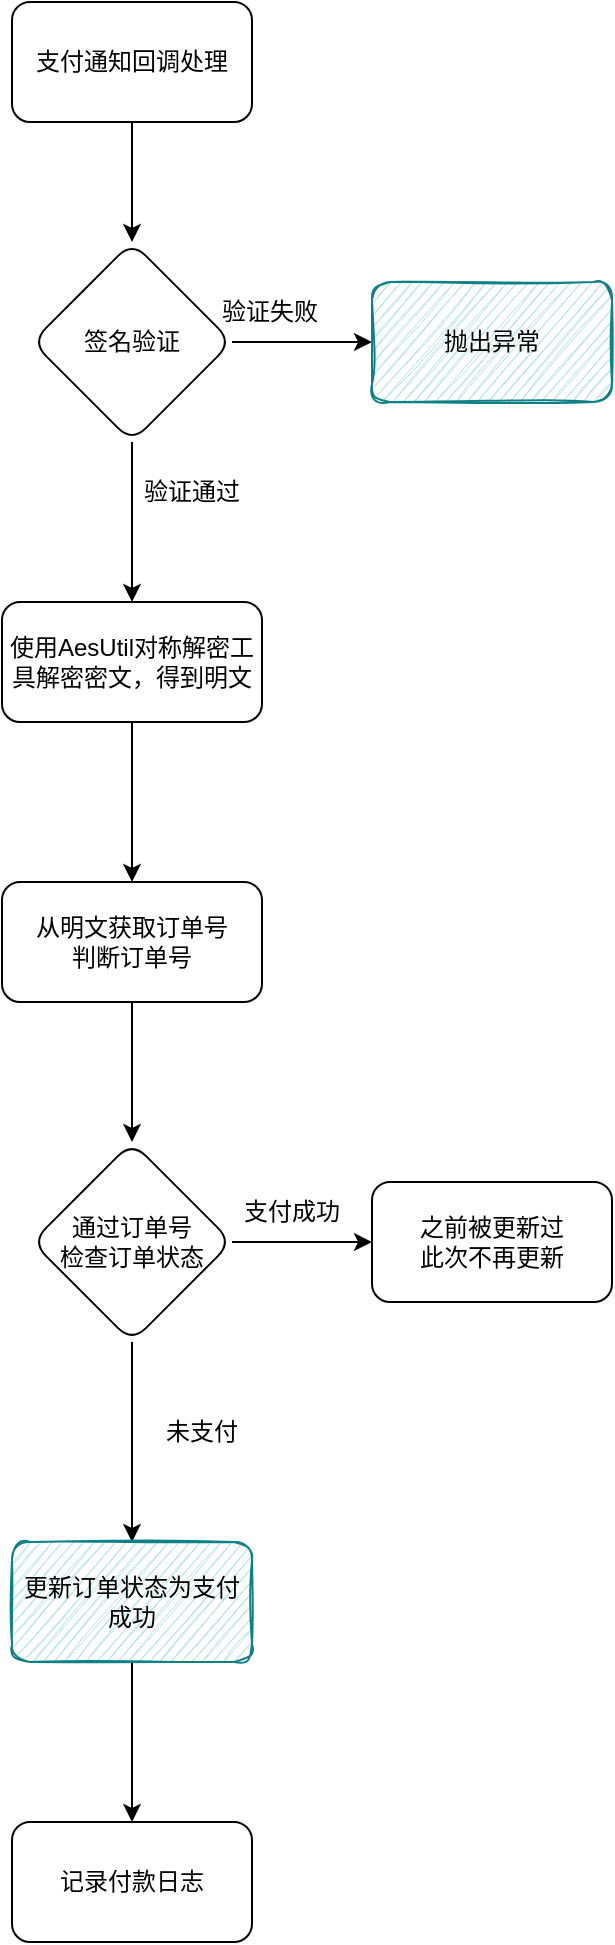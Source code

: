 <mxfile version="16.0.0" type="github">
  <diagram id="xzRYanrj3bcwOv79dh38" name="Page-1">
    <mxGraphModel dx="1038" dy="579" grid="1" gridSize="10" guides="1" tooltips="1" connect="1" arrows="1" fold="1" page="1" pageScale="1" pageWidth="827" pageHeight="1169" math="0" shadow="0">
      <root>
        <mxCell id="0" />
        <mxCell id="1" parent="0" />
        <mxCell id="HXkfugz9PC36M4biD1gU-6" value="" style="edgeStyle=orthogonalEdgeStyle;rounded=0;orthogonalLoop=1;jettySize=auto;html=1;" parent="1" source="HXkfugz9PC36M4biD1gU-1" target="HXkfugz9PC36M4biD1gU-5" edge="1">
          <mxGeometry relative="1" as="geometry" />
        </mxCell>
        <mxCell id="HXkfugz9PC36M4biD1gU-1" value="支付通知回调处理" style="rounded=1;whiteSpace=wrap;html=1;" parent="1" vertex="1">
          <mxGeometry x="270" y="30" width="120" height="60" as="geometry" />
        </mxCell>
        <mxCell id="HXkfugz9PC36M4biD1gU-8" value="" style="edgeStyle=orthogonalEdgeStyle;rounded=0;orthogonalLoop=1;jettySize=auto;html=1;" parent="1" source="HXkfugz9PC36M4biD1gU-5" target="HXkfugz9PC36M4biD1gU-7" edge="1">
          <mxGeometry relative="1" as="geometry" />
        </mxCell>
        <mxCell id="HXkfugz9PC36M4biD1gU-11" value="" style="edgeStyle=orthogonalEdgeStyle;rounded=0;orthogonalLoop=1;jettySize=auto;html=1;" parent="1" source="HXkfugz9PC36M4biD1gU-5" target="HXkfugz9PC36M4biD1gU-10" edge="1">
          <mxGeometry relative="1" as="geometry" />
        </mxCell>
        <mxCell id="HXkfugz9PC36M4biD1gU-5" value="签名验证" style="rhombus;whiteSpace=wrap;html=1;rounded=1;" parent="1" vertex="1">
          <mxGeometry x="280" y="150" width="100" height="100" as="geometry" />
        </mxCell>
        <mxCell id="HXkfugz9PC36M4biD1gU-18" value="" style="edgeStyle=orthogonalEdgeStyle;rounded=0;orthogonalLoop=1;jettySize=auto;html=1;" parent="1" source="HXkfugz9PC36M4biD1gU-7" target="HXkfugz9PC36M4biD1gU-17" edge="1">
          <mxGeometry relative="1" as="geometry" />
        </mxCell>
        <mxCell id="HXkfugz9PC36M4biD1gU-7" value="使用AesUtil对称解密工具解密密文，得到明文" style="whiteSpace=wrap;html=1;rounded=1;" parent="1" vertex="1">
          <mxGeometry x="265" y="330" width="130" height="60" as="geometry" />
        </mxCell>
        <mxCell id="HXkfugz9PC36M4biD1gU-9" value="验证通过" style="text;html=1;strokeColor=none;fillColor=none;align=center;verticalAlign=middle;whiteSpace=wrap;rounded=0;" parent="1" vertex="1">
          <mxGeometry x="330" y="260" width="60" height="30" as="geometry" />
        </mxCell>
        <mxCell id="HXkfugz9PC36M4biD1gU-10" value="抛出异常" style="whiteSpace=wrap;html=1;rounded=1;sketch=1;fillStyle=auto;fillColor=#b0e3e6;strokeColor=#0e8088;" parent="1" vertex="1">
          <mxGeometry x="450" y="170" width="120" height="60" as="geometry" />
        </mxCell>
        <mxCell id="HXkfugz9PC36M4biD1gU-12" value="验证失败" style="text;html=1;strokeColor=none;fillColor=none;align=center;verticalAlign=middle;whiteSpace=wrap;rounded=0;" parent="1" vertex="1">
          <mxGeometry x="369" y="170" width="60" height="30" as="geometry" />
        </mxCell>
        <mxCell id="HXkfugz9PC36M4biD1gU-20" value="" style="edgeStyle=orthogonalEdgeStyle;rounded=0;orthogonalLoop=1;jettySize=auto;html=1;" parent="1" source="HXkfugz9PC36M4biD1gU-17" target="HXkfugz9PC36M4biD1gU-19" edge="1">
          <mxGeometry relative="1" as="geometry" />
        </mxCell>
        <mxCell id="HXkfugz9PC36M4biD1gU-17" value="从明文获取订单号&lt;br&gt;判断订单号" style="whiteSpace=wrap;html=1;rounded=1;" parent="1" vertex="1">
          <mxGeometry x="265" y="470" width="130" height="60" as="geometry" />
        </mxCell>
        <mxCell id="HXkfugz9PC36M4biD1gU-22" value="" style="edgeStyle=orthogonalEdgeStyle;rounded=0;orthogonalLoop=1;jettySize=auto;html=1;" parent="1" source="HXkfugz9PC36M4biD1gU-19" target="HXkfugz9PC36M4biD1gU-21" edge="1">
          <mxGeometry relative="1" as="geometry" />
        </mxCell>
        <mxCell id="HXkfugz9PC36M4biD1gU-25" value="" style="edgeStyle=orthogonalEdgeStyle;rounded=0;orthogonalLoop=1;jettySize=auto;html=1;" parent="1" source="HXkfugz9PC36M4biD1gU-19" target="HXkfugz9PC36M4biD1gU-24" edge="1">
          <mxGeometry relative="1" as="geometry" />
        </mxCell>
        <mxCell id="HXkfugz9PC36M4biD1gU-19" value="通过订单号&lt;br&gt;检查订单状态" style="rhombus;whiteSpace=wrap;html=1;rounded=1;" parent="1" vertex="1">
          <mxGeometry x="280" y="600" width="100" height="100" as="geometry" />
        </mxCell>
        <mxCell id="HXkfugz9PC36M4biD1gU-21" value="之前被更新过&lt;br&gt;此次不再更新" style="whiteSpace=wrap;html=1;rounded=1;" parent="1" vertex="1">
          <mxGeometry x="450" y="620" width="120" height="60" as="geometry" />
        </mxCell>
        <mxCell id="HXkfugz9PC36M4biD1gU-23" value="支付成功" style="text;html=1;strokeColor=none;fillColor=none;align=center;verticalAlign=middle;whiteSpace=wrap;rounded=0;" parent="1" vertex="1">
          <mxGeometry x="380" y="620" width="60" height="30" as="geometry" />
        </mxCell>
        <mxCell id="HXkfugz9PC36M4biD1gU-28" value="" style="edgeStyle=orthogonalEdgeStyle;rounded=0;orthogonalLoop=1;jettySize=auto;html=1;" parent="1" source="HXkfugz9PC36M4biD1gU-24" target="HXkfugz9PC36M4biD1gU-27" edge="1">
          <mxGeometry relative="1" as="geometry" />
        </mxCell>
        <mxCell id="HXkfugz9PC36M4biD1gU-24" value="更新订单状态为支付成功" style="whiteSpace=wrap;html=1;rounded=1;sketch=1;fillColor=#b0e3e6;strokeColor=#0e8088;" parent="1" vertex="1">
          <mxGeometry x="270" y="800" width="120" height="60" as="geometry" />
        </mxCell>
        <mxCell id="HXkfugz9PC36M4biD1gU-26" value="未支付" style="text;html=1;strokeColor=none;fillColor=none;align=center;verticalAlign=middle;whiteSpace=wrap;rounded=0;" parent="1" vertex="1">
          <mxGeometry x="335" y="730" width="60" height="30" as="geometry" />
        </mxCell>
        <mxCell id="HXkfugz9PC36M4biD1gU-27" value="记录付款日志" style="whiteSpace=wrap;html=1;rounded=1;" parent="1" vertex="1">
          <mxGeometry x="270" y="940" width="120" height="60" as="geometry" />
        </mxCell>
      </root>
    </mxGraphModel>
  </diagram>
</mxfile>
